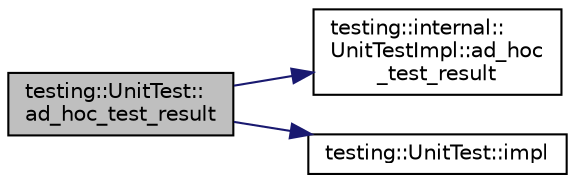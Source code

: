 digraph "testing::UnitTest::ad_hoc_test_result"
{
 // LATEX_PDF_SIZE
  bgcolor="transparent";
  edge [fontname="Helvetica",fontsize="10",labelfontname="Helvetica",labelfontsize="10"];
  node [fontname="Helvetica",fontsize="10",shape=record];
  rankdir="LR";
  Node1 [label="testing::UnitTest::\lad_hoc_test_result",height=0.2,width=0.4,color="black", fillcolor="grey75", style="filled", fontcolor="black",tooltip=" "];
  Node1 -> Node2 [color="midnightblue",fontsize="10",style="solid",fontname="Helvetica"];
  Node2 [label="testing::internal::\lUnitTestImpl::ad_hoc\l_test_result",height=0.2,width=0.4,color="black",URL="$classtesting_1_1internal_1_1UnitTestImpl.html#a8be26dc90e0fac8f8be3552ffd98c69c",tooltip=" "];
  Node1 -> Node3 [color="midnightblue",fontsize="10",style="solid",fontname="Helvetica"];
  Node3 [label="testing::UnitTest::impl",height=0.2,width=0.4,color="black",URL="$classtesting_1_1UnitTest.html#a4df5d11a58affb337d7fa62eaa07690e",tooltip=" "];
}
